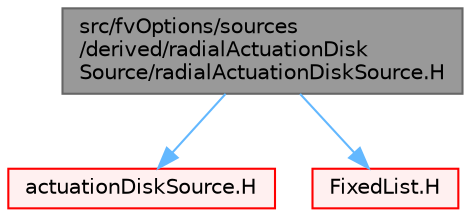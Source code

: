 digraph "src/fvOptions/sources/derived/radialActuationDiskSource/radialActuationDiskSource.H"
{
 // LATEX_PDF_SIZE
  bgcolor="transparent";
  edge [fontname=Helvetica,fontsize=10,labelfontname=Helvetica,labelfontsize=10];
  node [fontname=Helvetica,fontsize=10,shape=box,height=0.2,width=0.4];
  Node1 [id="Node000001",label="src/fvOptions/sources\l/derived/radialActuationDisk\lSource/radialActuationDiskSource.H",height=0.2,width=0.4,color="gray40", fillcolor="grey60", style="filled", fontcolor="black",tooltip=" "];
  Node1 -> Node2 [id="edge1_Node000001_Node000002",color="steelblue1",style="solid",tooltip=" "];
  Node2 [id="Node000002",label="actuationDiskSource.H",height=0.2,width=0.4,color="red", fillcolor="#FFF0F0", style="filled",URL="$actuationDiskSource_8H.html",tooltip=" "];
  Node1 -> Node124 [id="edge2_Node000001_Node000124",color="steelblue1",style="solid",tooltip=" "];
  Node124 [id="Node000124",label="FixedList.H",height=0.2,width=0.4,color="red", fillcolor="#FFF0F0", style="filled",URL="$FixedList_8H.html",tooltip=" "];
}
